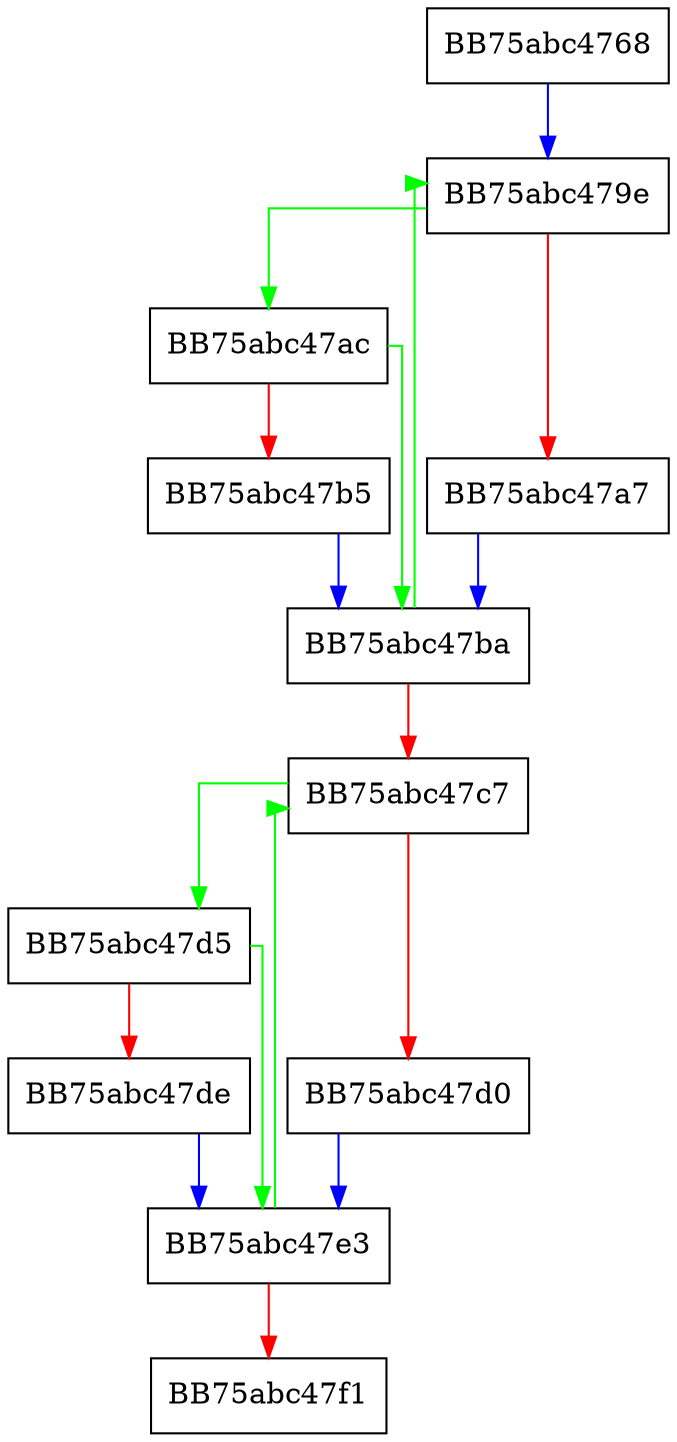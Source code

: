 digraph eIL_packuswb {
  node [shape="box"];
  graph [splines=ortho];
  BB75abc4768 -> BB75abc479e [color="blue"];
  BB75abc479e -> BB75abc47ac [color="green"];
  BB75abc479e -> BB75abc47a7 [color="red"];
  BB75abc47a7 -> BB75abc47ba [color="blue"];
  BB75abc47ac -> BB75abc47ba [color="green"];
  BB75abc47ac -> BB75abc47b5 [color="red"];
  BB75abc47b5 -> BB75abc47ba [color="blue"];
  BB75abc47ba -> BB75abc479e [color="green"];
  BB75abc47ba -> BB75abc47c7 [color="red"];
  BB75abc47c7 -> BB75abc47d5 [color="green"];
  BB75abc47c7 -> BB75abc47d0 [color="red"];
  BB75abc47d0 -> BB75abc47e3 [color="blue"];
  BB75abc47d5 -> BB75abc47e3 [color="green"];
  BB75abc47d5 -> BB75abc47de [color="red"];
  BB75abc47de -> BB75abc47e3 [color="blue"];
  BB75abc47e3 -> BB75abc47c7 [color="green"];
  BB75abc47e3 -> BB75abc47f1 [color="red"];
}